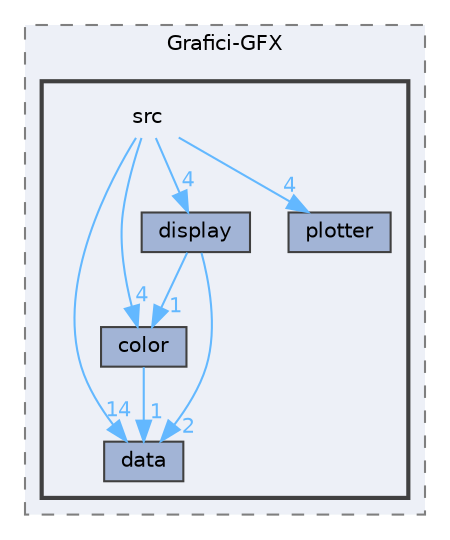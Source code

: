 digraph "Documents/Grafici-Test/Grafici-GFX/src"
{
 // LATEX_PDF_SIZE
  bgcolor="transparent";
  edge [fontname=Helvetica,fontsize=10,labelfontname=Helvetica,labelfontsize=10];
  node [fontname=Helvetica,fontsize=10,shape=box,height=0.2,width=0.4];
  compound=true
  subgraph clusterdir_ab0d1d2a1222364893859a3112eb63a0 {
    graph [ bgcolor="#edf0f7", pencolor="grey50", label="Grafici-GFX", fontname=Helvetica,fontsize=10 style="filled,dashed", URL="dir_ab0d1d2a1222364893859a3112eb63a0.html",tooltip=""]
  subgraph clusterdir_6a0ef80fff5cc9cf597d7220285b8fda {
    graph [ bgcolor="#edf0f7", pencolor="grey25", label="", fontname=Helvetica,fontsize=10 style="filled,bold", URL="dir_6a0ef80fff5cc9cf597d7220285b8fda.html",tooltip=""]
    dir_6a0ef80fff5cc9cf597d7220285b8fda [shape=plaintext, label="src"];
  dir_bc719809cdcb2a43eb10f57370369541 [label="color", fillcolor="#a2b4d6", color="grey25", style="filled", URL="dir_bc719809cdcb2a43eb10f57370369541.html",tooltip=""];
  dir_806917c0a6b6a777834c41bca2e61982 [label="data", fillcolor="#a2b4d6", color="grey25", style="filled", URL="dir_806917c0a6b6a777834c41bca2e61982.html",tooltip=""];
  dir_204f7797bdb465dd3b8b38fa78caa7fe [label="display", fillcolor="#a2b4d6", color="grey25", style="filled", URL="dir_204f7797bdb465dd3b8b38fa78caa7fe.html",tooltip=""];
  dir_7a8f74c4cd5544797184f5e9b6e4044c [label="plotter", fillcolor="#a2b4d6", color="grey25", style="filled", URL="dir_7a8f74c4cd5544797184f5e9b6e4044c.html",tooltip=""];
  }
  }
  dir_6a0ef80fff5cc9cf597d7220285b8fda->dir_204f7797bdb465dd3b8b38fa78caa7fe [headlabel="4", labeldistance=1.5 headhref="dir_000007_000002.html" color="steelblue1" fontcolor="steelblue1"];
  dir_6a0ef80fff5cc9cf597d7220285b8fda->dir_7a8f74c4cd5544797184f5e9b6e4044c [headlabel="4", labeldistance=1.5 headhref="dir_000007_000006.html" color="steelblue1" fontcolor="steelblue1"];
  dir_6a0ef80fff5cc9cf597d7220285b8fda->dir_806917c0a6b6a777834c41bca2e61982 [headlabel="14", labeldistance=1.5 headhref="dir_000007_000001.html" color="steelblue1" fontcolor="steelblue1"];
  dir_6a0ef80fff5cc9cf597d7220285b8fda->dir_bc719809cdcb2a43eb10f57370369541 [headlabel="4", labeldistance=1.5 headhref="dir_000007_000000.html" color="steelblue1" fontcolor="steelblue1"];
  dir_bc719809cdcb2a43eb10f57370369541->dir_806917c0a6b6a777834c41bca2e61982 [headlabel="1", labeldistance=1.5 headhref="dir_000000_000001.html" color="steelblue1" fontcolor="steelblue1"];
  dir_204f7797bdb465dd3b8b38fa78caa7fe->dir_806917c0a6b6a777834c41bca2e61982 [headlabel="2", labeldistance=1.5 headhref="dir_000002_000001.html" color="steelblue1" fontcolor="steelblue1"];
  dir_204f7797bdb465dd3b8b38fa78caa7fe->dir_bc719809cdcb2a43eb10f57370369541 [headlabel="1", labeldistance=1.5 headhref="dir_000002_000000.html" color="steelblue1" fontcolor="steelblue1"];
}

